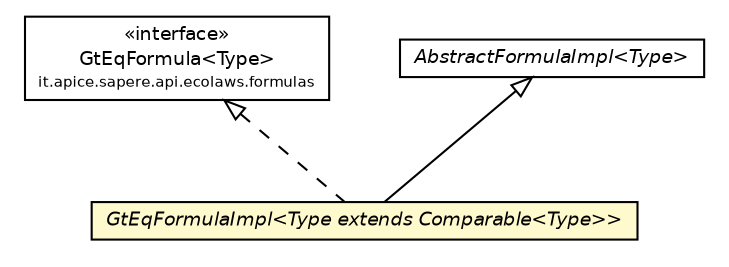 #!/usr/local/bin/dot
#
# Class diagram 
# Generated by UmlGraph version 4.4 (http://www.spinellis.gr/sw/umlgraph)
#

digraph G {
	edge [fontname="Helvetica",fontsize=10,labelfontname="Helvetica",labelfontsize=10];
	node [fontname="Helvetica",fontsize=10,shape=plaintext];
	// it.apice.sapere.api.ecolaws.formulas.GtEqFormula<Type>
	c54277 [label=<<table border="0" cellborder="1" cellspacing="0" cellpadding="2" port="p" href="../GtEqFormula.html">
		<tr><td><table border="0" cellspacing="0" cellpadding="1">
			<tr><td> &laquo;interface&raquo; </td></tr>
			<tr><td> GtEqFormula&lt;Type&gt; </td></tr>
			<tr><td><font point-size="7.0"> it.apice.sapere.api.ecolaws.formulas </font></td></tr>
		</table></td></tr>
		</table>>, fontname="Helvetica", fontcolor="black", fontsize=9.0];
	// it.apice.sapere.api.ecolaws.formulas.impl.GtEqFormulaImpl<Type extends java.lang.Comparable<Type>>
	c54374 [label=<<table border="0" cellborder="1" cellspacing="0" cellpadding="2" port="p" bgcolor="lemonChiffon" href="./GtEqFormulaImpl.html">
		<tr><td><table border="0" cellspacing="0" cellpadding="1">
			<tr><td><font face="Helvetica-Oblique"> GtEqFormulaImpl&lt;Type extends Comparable&lt;Type&gt;&gt; </font></td></tr>
		</table></td></tr>
		</table>>, fontname="Helvetica", fontcolor="black", fontsize=9.0];
	//it.apice.sapere.api.ecolaws.formulas.impl.GtEqFormulaImpl<Type extends java.lang.Comparable<Type>> extends it.apice.sapere.api.ecolaws.formulas.impl.AbstractFormulaImpl<Type>
	c54503:p -> c54374:p [dir=back,arrowtail=empty];
	//it.apice.sapere.api.ecolaws.formulas.impl.GtEqFormulaImpl<Type extends java.lang.Comparable<Type>> implements it.apice.sapere.api.ecolaws.formulas.GtEqFormula<Type>
	c54277:p -> c54374:p [dir=back,arrowtail=empty,style=dashed];
	// it.apice.sapere.api.ecolaws.formulas.impl.AbstractFormulaImpl<Type>
	c54503 [label=<<table border="0" cellborder="1" cellspacing="0" cellpadding="2" port="p" href="http://java.sun.com/j2se/1.4.2/docs/api/it/apice/sapere/api/ecolaws/formulas/impl/AbstractFormulaImpl.html">
		<tr><td><table border="0" cellspacing="0" cellpadding="1">
			<tr><td><font face="Helvetica-Oblique"> AbstractFormulaImpl&lt;Type&gt; </font></td></tr>
		</table></td></tr>
		</table>>, fontname="Helvetica", fontcolor="black", fontsize=9.0];
}

